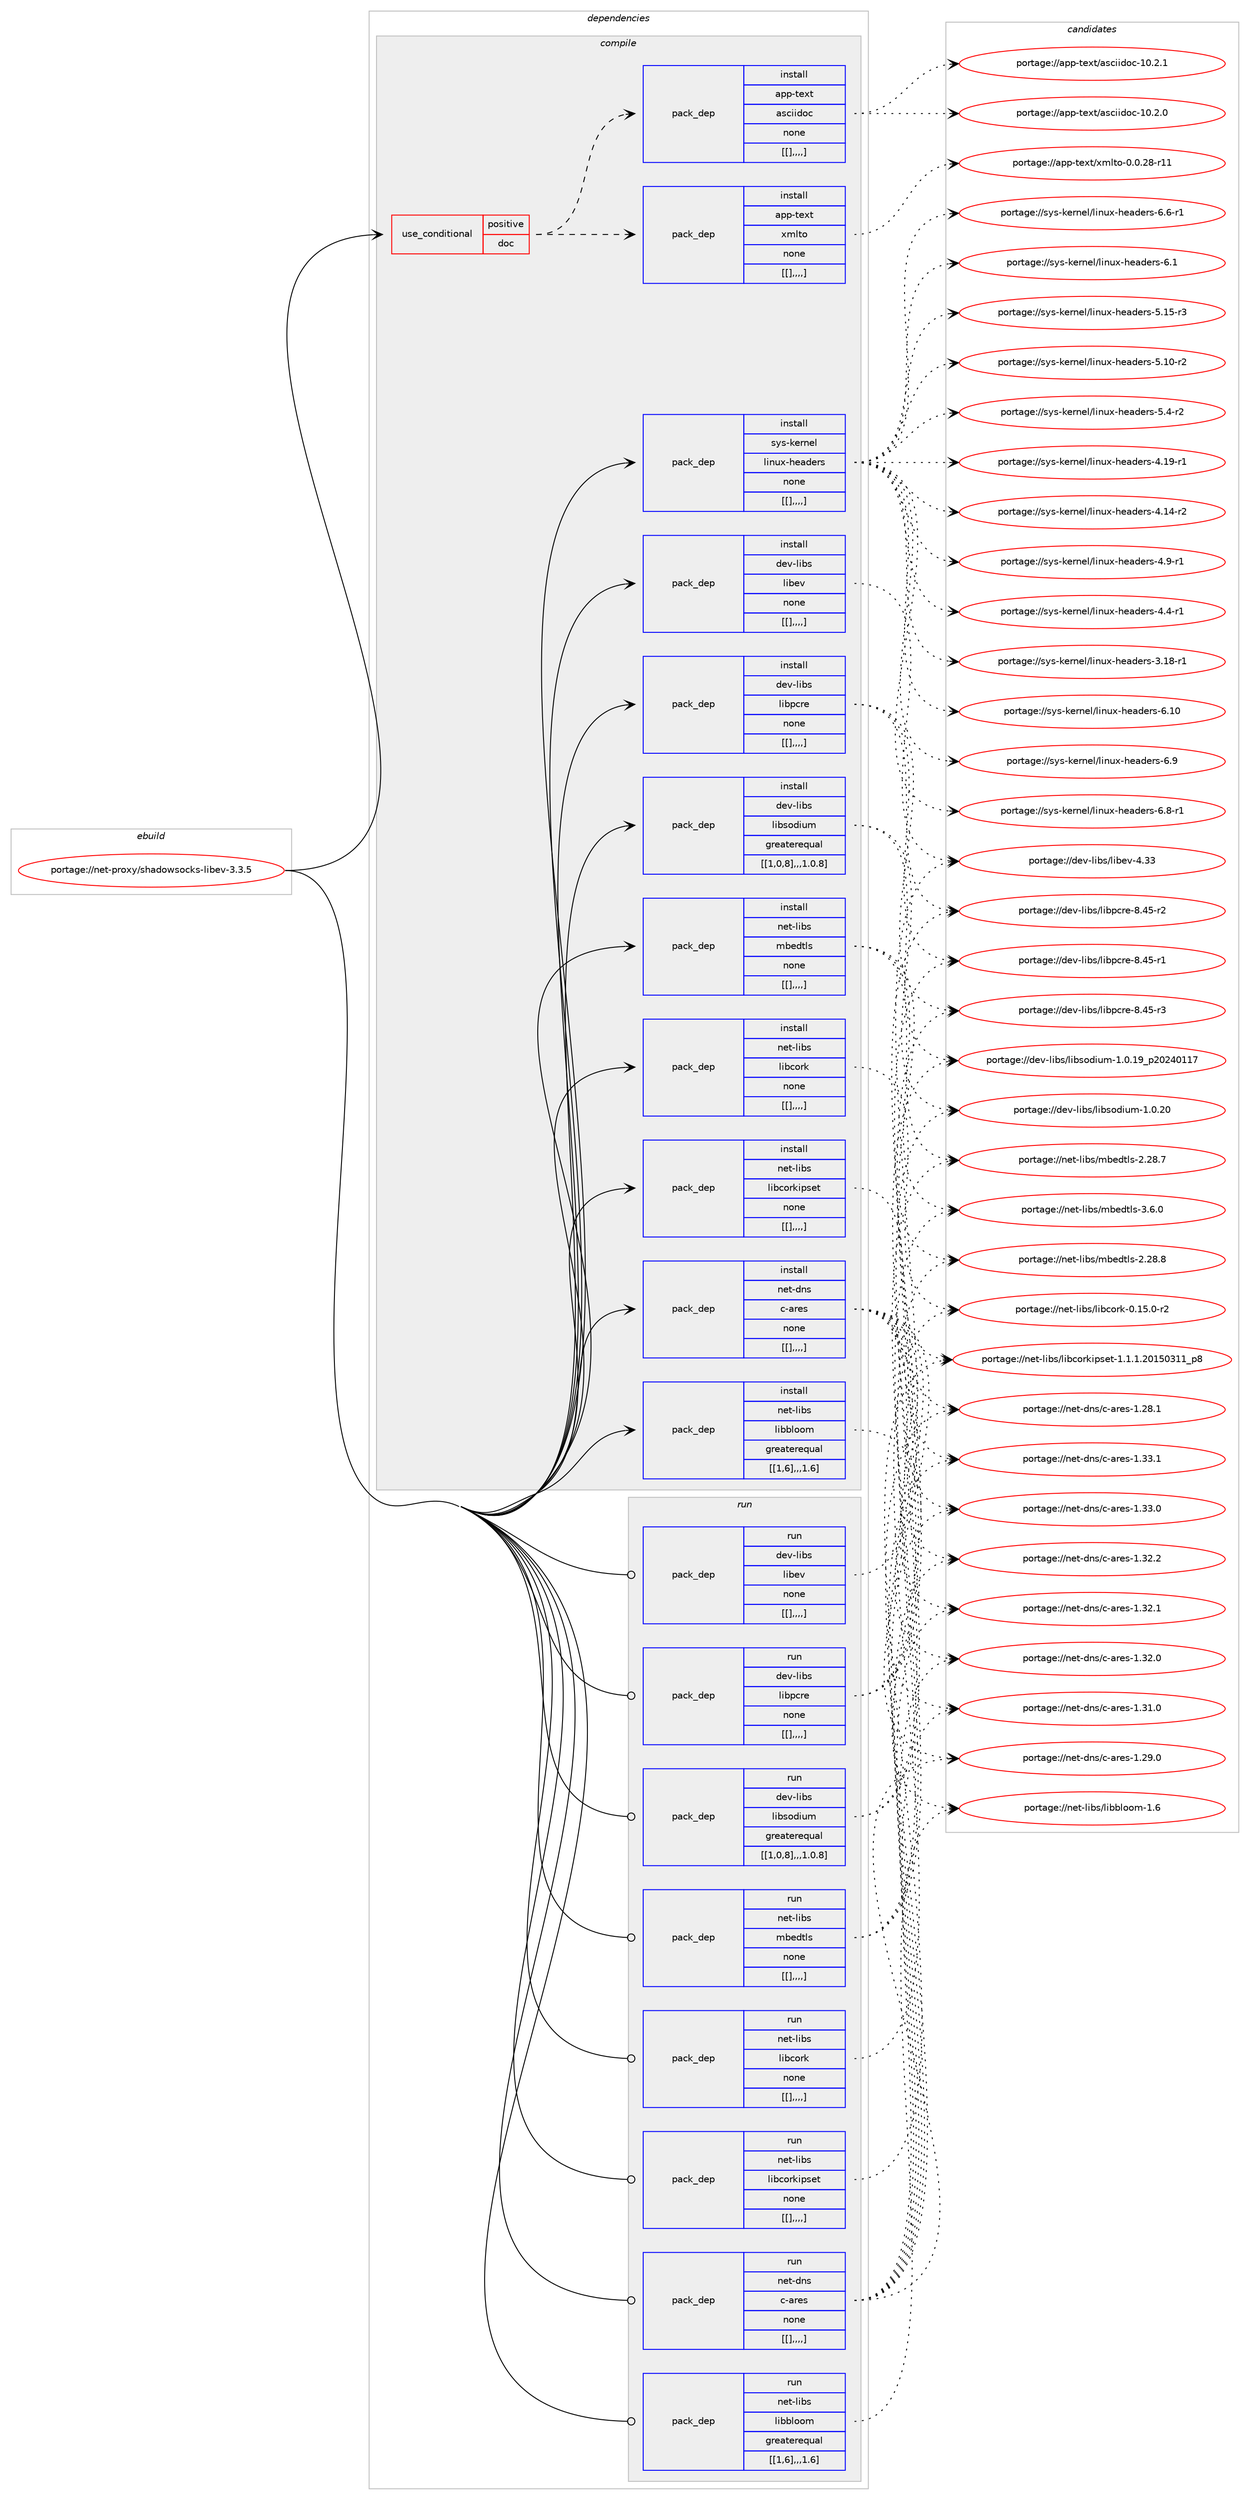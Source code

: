 digraph prolog {

# *************
# Graph options
# *************

newrank=true;
concentrate=true;
compound=true;
graph [rankdir=LR,fontname=Helvetica,fontsize=10,ranksep=1.5];#, ranksep=2.5, nodesep=0.2];
edge  [arrowhead=vee];
node  [fontname=Helvetica,fontsize=10];

# **********
# The ebuild
# **********

subgraph cluster_leftcol {
color=gray;
label=<<i>ebuild</i>>;
id [label="portage://net-proxy/shadowsocks-libev-3.3.5", color=red, width=4, href="../net-proxy/shadowsocks-libev-3.3.5.svg"];
}

# ****************
# The dependencies
# ****************

subgraph cluster_midcol {
color=gray;
label=<<i>dependencies</i>>;
subgraph cluster_compile {
fillcolor="#eeeeee";
style=filled;
label=<<i>compile</i>>;
subgraph cond105556 {
dependency400933 [label=<<TABLE BORDER="0" CELLBORDER="1" CELLSPACING="0" CELLPADDING="4"><TR><TD ROWSPAN="3" CELLPADDING="10">use_conditional</TD></TR><TR><TD>positive</TD></TR><TR><TD>doc</TD></TR></TABLE>>, shape=none, color=red];
subgraph pack292451 {
dependency400934 [label=<<TABLE BORDER="0" CELLBORDER="1" CELLSPACING="0" CELLPADDING="4" WIDTH="220"><TR><TD ROWSPAN="6" CELLPADDING="30">pack_dep</TD></TR><TR><TD WIDTH="110">install</TD></TR><TR><TD>app-text</TD></TR><TR><TD>asciidoc</TD></TR><TR><TD>none</TD></TR><TR><TD>[[],,,,]</TD></TR></TABLE>>, shape=none, color=blue];
}
dependency400933:e -> dependency400934:w [weight=20,style="dashed",arrowhead="vee"];
subgraph pack292452 {
dependency400935 [label=<<TABLE BORDER="0" CELLBORDER="1" CELLSPACING="0" CELLPADDING="4" WIDTH="220"><TR><TD ROWSPAN="6" CELLPADDING="30">pack_dep</TD></TR><TR><TD WIDTH="110">install</TD></TR><TR><TD>app-text</TD></TR><TR><TD>xmlto</TD></TR><TR><TD>none</TD></TR><TR><TD>[[],,,,]</TD></TR></TABLE>>, shape=none, color=blue];
}
dependency400933:e -> dependency400935:w [weight=20,style="dashed",arrowhead="vee"];
}
id:e -> dependency400933:w [weight=20,style="solid",arrowhead="vee"];
subgraph pack292453 {
dependency400936 [label=<<TABLE BORDER="0" CELLBORDER="1" CELLSPACING="0" CELLPADDING="4" WIDTH="220"><TR><TD ROWSPAN="6" CELLPADDING="30">pack_dep</TD></TR><TR><TD WIDTH="110">install</TD></TR><TR><TD>dev-libs</TD></TR><TR><TD>libev</TD></TR><TR><TD>none</TD></TR><TR><TD>[[],,,,]</TD></TR></TABLE>>, shape=none, color=blue];
}
id:e -> dependency400936:w [weight=20,style="solid",arrowhead="vee"];
subgraph pack292454 {
dependency400937 [label=<<TABLE BORDER="0" CELLBORDER="1" CELLSPACING="0" CELLPADDING="4" WIDTH="220"><TR><TD ROWSPAN="6" CELLPADDING="30">pack_dep</TD></TR><TR><TD WIDTH="110">install</TD></TR><TR><TD>dev-libs</TD></TR><TR><TD>libpcre</TD></TR><TR><TD>none</TD></TR><TR><TD>[[],,,,]</TD></TR></TABLE>>, shape=none, color=blue];
}
id:e -> dependency400937:w [weight=20,style="solid",arrowhead="vee"];
subgraph pack292455 {
dependency400938 [label=<<TABLE BORDER="0" CELLBORDER="1" CELLSPACING="0" CELLPADDING="4" WIDTH="220"><TR><TD ROWSPAN="6" CELLPADDING="30">pack_dep</TD></TR><TR><TD WIDTH="110">install</TD></TR><TR><TD>dev-libs</TD></TR><TR><TD>libsodium</TD></TR><TR><TD>greaterequal</TD></TR><TR><TD>[[1,0,8],,,1.0.8]</TD></TR></TABLE>>, shape=none, color=blue];
}
id:e -> dependency400938:w [weight=20,style="solid",arrowhead="vee"];
subgraph pack292456 {
dependency400939 [label=<<TABLE BORDER="0" CELLBORDER="1" CELLSPACING="0" CELLPADDING="4" WIDTH="220"><TR><TD ROWSPAN="6" CELLPADDING="30">pack_dep</TD></TR><TR><TD WIDTH="110">install</TD></TR><TR><TD>net-dns</TD></TR><TR><TD>c-ares</TD></TR><TR><TD>none</TD></TR><TR><TD>[[],,,,]</TD></TR></TABLE>>, shape=none, color=blue];
}
id:e -> dependency400939:w [weight=20,style="solid",arrowhead="vee"];
subgraph pack292457 {
dependency400940 [label=<<TABLE BORDER="0" CELLBORDER="1" CELLSPACING="0" CELLPADDING="4" WIDTH="220"><TR><TD ROWSPAN="6" CELLPADDING="30">pack_dep</TD></TR><TR><TD WIDTH="110">install</TD></TR><TR><TD>net-libs</TD></TR><TR><TD>libbloom</TD></TR><TR><TD>greaterequal</TD></TR><TR><TD>[[1,6],,,1.6]</TD></TR></TABLE>>, shape=none, color=blue];
}
id:e -> dependency400940:w [weight=20,style="solid",arrowhead="vee"];
subgraph pack292458 {
dependency400941 [label=<<TABLE BORDER="0" CELLBORDER="1" CELLSPACING="0" CELLPADDING="4" WIDTH="220"><TR><TD ROWSPAN="6" CELLPADDING="30">pack_dep</TD></TR><TR><TD WIDTH="110">install</TD></TR><TR><TD>net-libs</TD></TR><TR><TD>libcork</TD></TR><TR><TD>none</TD></TR><TR><TD>[[],,,,]</TD></TR></TABLE>>, shape=none, color=blue];
}
id:e -> dependency400941:w [weight=20,style="solid",arrowhead="vee"];
subgraph pack292459 {
dependency400942 [label=<<TABLE BORDER="0" CELLBORDER="1" CELLSPACING="0" CELLPADDING="4" WIDTH="220"><TR><TD ROWSPAN="6" CELLPADDING="30">pack_dep</TD></TR><TR><TD WIDTH="110">install</TD></TR><TR><TD>net-libs</TD></TR><TR><TD>libcorkipset</TD></TR><TR><TD>none</TD></TR><TR><TD>[[],,,,]</TD></TR></TABLE>>, shape=none, color=blue];
}
id:e -> dependency400942:w [weight=20,style="solid",arrowhead="vee"];
subgraph pack292460 {
dependency400943 [label=<<TABLE BORDER="0" CELLBORDER="1" CELLSPACING="0" CELLPADDING="4" WIDTH="220"><TR><TD ROWSPAN="6" CELLPADDING="30">pack_dep</TD></TR><TR><TD WIDTH="110">install</TD></TR><TR><TD>net-libs</TD></TR><TR><TD>mbedtls</TD></TR><TR><TD>none</TD></TR><TR><TD>[[],,,,]</TD></TR></TABLE>>, shape=none, color=blue];
}
id:e -> dependency400943:w [weight=20,style="solid",arrowhead="vee"];
subgraph pack292461 {
dependency400944 [label=<<TABLE BORDER="0" CELLBORDER="1" CELLSPACING="0" CELLPADDING="4" WIDTH="220"><TR><TD ROWSPAN="6" CELLPADDING="30">pack_dep</TD></TR><TR><TD WIDTH="110">install</TD></TR><TR><TD>sys-kernel</TD></TR><TR><TD>linux-headers</TD></TR><TR><TD>none</TD></TR><TR><TD>[[],,,,]</TD></TR></TABLE>>, shape=none, color=blue];
}
id:e -> dependency400944:w [weight=20,style="solid",arrowhead="vee"];
}
subgraph cluster_compileandrun {
fillcolor="#eeeeee";
style=filled;
label=<<i>compile and run</i>>;
}
subgraph cluster_run {
fillcolor="#eeeeee";
style=filled;
label=<<i>run</i>>;
subgraph pack292462 {
dependency400945 [label=<<TABLE BORDER="0" CELLBORDER="1" CELLSPACING="0" CELLPADDING="4" WIDTH="220"><TR><TD ROWSPAN="6" CELLPADDING="30">pack_dep</TD></TR><TR><TD WIDTH="110">run</TD></TR><TR><TD>dev-libs</TD></TR><TR><TD>libev</TD></TR><TR><TD>none</TD></TR><TR><TD>[[],,,,]</TD></TR></TABLE>>, shape=none, color=blue];
}
id:e -> dependency400945:w [weight=20,style="solid",arrowhead="odot"];
subgraph pack292463 {
dependency400946 [label=<<TABLE BORDER="0" CELLBORDER="1" CELLSPACING="0" CELLPADDING="4" WIDTH="220"><TR><TD ROWSPAN="6" CELLPADDING="30">pack_dep</TD></TR><TR><TD WIDTH="110">run</TD></TR><TR><TD>dev-libs</TD></TR><TR><TD>libpcre</TD></TR><TR><TD>none</TD></TR><TR><TD>[[],,,,]</TD></TR></TABLE>>, shape=none, color=blue];
}
id:e -> dependency400946:w [weight=20,style="solid",arrowhead="odot"];
subgraph pack292464 {
dependency400947 [label=<<TABLE BORDER="0" CELLBORDER="1" CELLSPACING="0" CELLPADDING="4" WIDTH="220"><TR><TD ROWSPAN="6" CELLPADDING="30">pack_dep</TD></TR><TR><TD WIDTH="110">run</TD></TR><TR><TD>dev-libs</TD></TR><TR><TD>libsodium</TD></TR><TR><TD>greaterequal</TD></TR><TR><TD>[[1,0,8],,,1.0.8]</TD></TR></TABLE>>, shape=none, color=blue];
}
id:e -> dependency400947:w [weight=20,style="solid",arrowhead="odot"];
subgraph pack292465 {
dependency400948 [label=<<TABLE BORDER="0" CELLBORDER="1" CELLSPACING="0" CELLPADDING="4" WIDTH="220"><TR><TD ROWSPAN="6" CELLPADDING="30">pack_dep</TD></TR><TR><TD WIDTH="110">run</TD></TR><TR><TD>net-dns</TD></TR><TR><TD>c-ares</TD></TR><TR><TD>none</TD></TR><TR><TD>[[],,,,]</TD></TR></TABLE>>, shape=none, color=blue];
}
id:e -> dependency400948:w [weight=20,style="solid",arrowhead="odot"];
subgraph pack292466 {
dependency400949 [label=<<TABLE BORDER="0" CELLBORDER="1" CELLSPACING="0" CELLPADDING="4" WIDTH="220"><TR><TD ROWSPAN="6" CELLPADDING="30">pack_dep</TD></TR><TR><TD WIDTH="110">run</TD></TR><TR><TD>net-libs</TD></TR><TR><TD>libbloom</TD></TR><TR><TD>greaterequal</TD></TR><TR><TD>[[1,6],,,1.6]</TD></TR></TABLE>>, shape=none, color=blue];
}
id:e -> dependency400949:w [weight=20,style="solid",arrowhead="odot"];
subgraph pack292467 {
dependency400950 [label=<<TABLE BORDER="0" CELLBORDER="1" CELLSPACING="0" CELLPADDING="4" WIDTH="220"><TR><TD ROWSPAN="6" CELLPADDING="30">pack_dep</TD></TR><TR><TD WIDTH="110">run</TD></TR><TR><TD>net-libs</TD></TR><TR><TD>libcork</TD></TR><TR><TD>none</TD></TR><TR><TD>[[],,,,]</TD></TR></TABLE>>, shape=none, color=blue];
}
id:e -> dependency400950:w [weight=20,style="solid",arrowhead="odot"];
subgraph pack292468 {
dependency400951 [label=<<TABLE BORDER="0" CELLBORDER="1" CELLSPACING="0" CELLPADDING="4" WIDTH="220"><TR><TD ROWSPAN="6" CELLPADDING="30">pack_dep</TD></TR><TR><TD WIDTH="110">run</TD></TR><TR><TD>net-libs</TD></TR><TR><TD>libcorkipset</TD></TR><TR><TD>none</TD></TR><TR><TD>[[],,,,]</TD></TR></TABLE>>, shape=none, color=blue];
}
id:e -> dependency400951:w [weight=20,style="solid",arrowhead="odot"];
subgraph pack292469 {
dependency400952 [label=<<TABLE BORDER="0" CELLBORDER="1" CELLSPACING="0" CELLPADDING="4" WIDTH="220"><TR><TD ROWSPAN="6" CELLPADDING="30">pack_dep</TD></TR><TR><TD WIDTH="110">run</TD></TR><TR><TD>net-libs</TD></TR><TR><TD>mbedtls</TD></TR><TR><TD>none</TD></TR><TR><TD>[[],,,,]</TD></TR></TABLE>>, shape=none, color=blue];
}
id:e -> dependency400952:w [weight=20,style="solid",arrowhead="odot"];
}
}

# **************
# The candidates
# **************

subgraph cluster_choices {
rank=same;
color=gray;
label=<<i>candidates</i>>;

subgraph choice292451 {
color=black;
nodesep=1;
choice97112112451161011201164797115991051051001119945494846504649 [label="portage://app-text/asciidoc-10.2.1", color=red, width=4,href="../app-text/asciidoc-10.2.1.svg"];
choice97112112451161011201164797115991051051001119945494846504648 [label="portage://app-text/asciidoc-10.2.0", color=red, width=4,href="../app-text/asciidoc-10.2.0.svg"];
dependency400934:e -> choice97112112451161011201164797115991051051001119945494846504649:w [style=dotted,weight="100"];
dependency400934:e -> choice97112112451161011201164797115991051051001119945494846504648:w [style=dotted,weight="100"];
}
subgraph choice292452 {
color=black;
nodesep=1;
choice97112112451161011201164712010910811611145484648465056451144949 [label="portage://app-text/xmlto-0.0.28-r11", color=red, width=4,href="../app-text/xmlto-0.0.28-r11.svg"];
dependency400935:e -> choice97112112451161011201164712010910811611145484648465056451144949:w [style=dotted,weight="100"];
}
subgraph choice292453 {
color=black;
nodesep=1;
choice100101118451081059811547108105981011184552465151 [label="portage://dev-libs/libev-4.33", color=red, width=4,href="../dev-libs/libev-4.33.svg"];
dependency400936:e -> choice100101118451081059811547108105981011184552465151:w [style=dotted,weight="100"];
}
subgraph choice292454 {
color=black;
nodesep=1;
choice100101118451081059811547108105981129911410145564652534511451 [label="portage://dev-libs/libpcre-8.45-r3", color=red, width=4,href="../dev-libs/libpcre-8.45-r3.svg"];
choice100101118451081059811547108105981129911410145564652534511450 [label="portage://dev-libs/libpcre-8.45-r2", color=red, width=4,href="../dev-libs/libpcre-8.45-r2.svg"];
choice100101118451081059811547108105981129911410145564652534511449 [label="portage://dev-libs/libpcre-8.45-r1", color=red, width=4,href="../dev-libs/libpcre-8.45-r1.svg"];
dependency400937:e -> choice100101118451081059811547108105981129911410145564652534511451:w [style=dotted,weight="100"];
dependency400937:e -> choice100101118451081059811547108105981129911410145564652534511450:w [style=dotted,weight="100"];
dependency400937:e -> choice100101118451081059811547108105981129911410145564652534511449:w [style=dotted,weight="100"];
}
subgraph choice292455 {
color=black;
nodesep=1;
choice1001011184510810598115471081059811511110010511710945494648465048 [label="portage://dev-libs/libsodium-1.0.20", color=red, width=4,href="../dev-libs/libsodium-1.0.20.svg"];
choice1001011184510810598115471081059811511110010511710945494648464957951125048505248494955 [label="portage://dev-libs/libsodium-1.0.19_p20240117", color=red, width=4,href="../dev-libs/libsodium-1.0.19_p20240117.svg"];
dependency400938:e -> choice1001011184510810598115471081059811511110010511710945494648465048:w [style=dotted,weight="100"];
dependency400938:e -> choice1001011184510810598115471081059811511110010511710945494648464957951125048505248494955:w [style=dotted,weight="100"];
}
subgraph choice292456 {
color=black;
nodesep=1;
choice110101116451001101154799459711410111545494651514649 [label="portage://net-dns/c-ares-1.33.1", color=red, width=4,href="../net-dns/c-ares-1.33.1.svg"];
choice110101116451001101154799459711410111545494651514648 [label="portage://net-dns/c-ares-1.33.0", color=red, width=4,href="../net-dns/c-ares-1.33.0.svg"];
choice110101116451001101154799459711410111545494651504650 [label="portage://net-dns/c-ares-1.32.2", color=red, width=4,href="../net-dns/c-ares-1.32.2.svg"];
choice110101116451001101154799459711410111545494651504649 [label="portage://net-dns/c-ares-1.32.1", color=red, width=4,href="../net-dns/c-ares-1.32.1.svg"];
choice110101116451001101154799459711410111545494651504648 [label="portage://net-dns/c-ares-1.32.0", color=red, width=4,href="../net-dns/c-ares-1.32.0.svg"];
choice110101116451001101154799459711410111545494651494648 [label="portage://net-dns/c-ares-1.31.0", color=red, width=4,href="../net-dns/c-ares-1.31.0.svg"];
choice110101116451001101154799459711410111545494650574648 [label="portage://net-dns/c-ares-1.29.0", color=red, width=4,href="../net-dns/c-ares-1.29.0.svg"];
choice110101116451001101154799459711410111545494650564649 [label="portage://net-dns/c-ares-1.28.1", color=red, width=4,href="../net-dns/c-ares-1.28.1.svg"];
dependency400939:e -> choice110101116451001101154799459711410111545494651514649:w [style=dotted,weight="100"];
dependency400939:e -> choice110101116451001101154799459711410111545494651514648:w [style=dotted,weight="100"];
dependency400939:e -> choice110101116451001101154799459711410111545494651504650:w [style=dotted,weight="100"];
dependency400939:e -> choice110101116451001101154799459711410111545494651504649:w [style=dotted,weight="100"];
dependency400939:e -> choice110101116451001101154799459711410111545494651504648:w [style=dotted,weight="100"];
dependency400939:e -> choice110101116451001101154799459711410111545494651494648:w [style=dotted,weight="100"];
dependency400939:e -> choice110101116451001101154799459711410111545494650574648:w [style=dotted,weight="100"];
dependency400939:e -> choice110101116451001101154799459711410111545494650564649:w [style=dotted,weight="100"];
}
subgraph choice292457 {
color=black;
nodesep=1;
choice110101116451081059811547108105989810811111110945494654 [label="portage://net-libs/libbloom-1.6", color=red, width=4,href="../net-libs/libbloom-1.6.svg"];
dependency400940:e -> choice110101116451081059811547108105989810811111110945494654:w [style=dotted,weight="100"];
}
subgraph choice292458 {
color=black;
nodesep=1;
choice1101011164510810598115471081059899111114107454846495346484511450 [label="portage://net-libs/libcork-0.15.0-r2", color=red, width=4,href="../net-libs/libcork-0.15.0-r2.svg"];
dependency400941:e -> choice1101011164510810598115471081059899111114107454846495346484511450:w [style=dotted,weight="100"];
}
subgraph choice292459 {
color=black;
nodesep=1;
choice11010111645108105981154710810598991111141071051121151011164549464946494650484953485149499511256 [label="portage://net-libs/libcorkipset-1.1.1.20150311_p8", color=red, width=4,href="../net-libs/libcorkipset-1.1.1.20150311_p8.svg"];
dependency400942:e -> choice11010111645108105981154710810598991111141071051121151011164549464946494650484953485149499511256:w [style=dotted,weight="100"];
}
subgraph choice292460 {
color=black;
nodesep=1;
choice11010111645108105981154710998101100116108115455146544648 [label="portage://net-libs/mbedtls-3.6.0", color=red, width=4,href="../net-libs/mbedtls-3.6.0.svg"];
choice1101011164510810598115471099810110011610811545504650564656 [label="portage://net-libs/mbedtls-2.28.8", color=red, width=4,href="../net-libs/mbedtls-2.28.8.svg"];
choice1101011164510810598115471099810110011610811545504650564655 [label="portage://net-libs/mbedtls-2.28.7", color=red, width=4,href="../net-libs/mbedtls-2.28.7.svg"];
dependency400943:e -> choice11010111645108105981154710998101100116108115455146544648:w [style=dotted,weight="100"];
dependency400943:e -> choice1101011164510810598115471099810110011610811545504650564656:w [style=dotted,weight="100"];
dependency400943:e -> choice1101011164510810598115471099810110011610811545504650564655:w [style=dotted,weight="100"];
}
subgraph choice292461 {
color=black;
nodesep=1;
choice115121115451071011141101011084710810511011712045104101971001011141154554464948 [label="portage://sys-kernel/linux-headers-6.10", color=red, width=4,href="../sys-kernel/linux-headers-6.10.svg"];
choice1151211154510710111411010110847108105110117120451041019710010111411545544657 [label="portage://sys-kernel/linux-headers-6.9", color=red, width=4,href="../sys-kernel/linux-headers-6.9.svg"];
choice11512111545107101114110101108471081051101171204510410197100101114115455446564511449 [label="portage://sys-kernel/linux-headers-6.8-r1", color=red, width=4,href="../sys-kernel/linux-headers-6.8-r1.svg"];
choice11512111545107101114110101108471081051101171204510410197100101114115455446544511449 [label="portage://sys-kernel/linux-headers-6.6-r1", color=red, width=4,href="../sys-kernel/linux-headers-6.6-r1.svg"];
choice1151211154510710111411010110847108105110117120451041019710010111411545544649 [label="portage://sys-kernel/linux-headers-6.1", color=red, width=4,href="../sys-kernel/linux-headers-6.1.svg"];
choice1151211154510710111411010110847108105110117120451041019710010111411545534649534511451 [label="portage://sys-kernel/linux-headers-5.15-r3", color=red, width=4,href="../sys-kernel/linux-headers-5.15-r3.svg"];
choice1151211154510710111411010110847108105110117120451041019710010111411545534649484511450 [label="portage://sys-kernel/linux-headers-5.10-r2", color=red, width=4,href="../sys-kernel/linux-headers-5.10-r2.svg"];
choice11512111545107101114110101108471081051101171204510410197100101114115455346524511450 [label="portage://sys-kernel/linux-headers-5.4-r2", color=red, width=4,href="../sys-kernel/linux-headers-5.4-r2.svg"];
choice1151211154510710111411010110847108105110117120451041019710010111411545524649574511449 [label="portage://sys-kernel/linux-headers-4.19-r1", color=red, width=4,href="../sys-kernel/linux-headers-4.19-r1.svg"];
choice1151211154510710111411010110847108105110117120451041019710010111411545524649524511450 [label="portage://sys-kernel/linux-headers-4.14-r2", color=red, width=4,href="../sys-kernel/linux-headers-4.14-r2.svg"];
choice11512111545107101114110101108471081051101171204510410197100101114115455246574511449 [label="portage://sys-kernel/linux-headers-4.9-r1", color=red, width=4,href="../sys-kernel/linux-headers-4.9-r1.svg"];
choice11512111545107101114110101108471081051101171204510410197100101114115455246524511449 [label="portage://sys-kernel/linux-headers-4.4-r1", color=red, width=4,href="../sys-kernel/linux-headers-4.4-r1.svg"];
choice1151211154510710111411010110847108105110117120451041019710010111411545514649564511449 [label="portage://sys-kernel/linux-headers-3.18-r1", color=red, width=4,href="../sys-kernel/linux-headers-3.18-r1.svg"];
dependency400944:e -> choice115121115451071011141101011084710810511011712045104101971001011141154554464948:w [style=dotted,weight="100"];
dependency400944:e -> choice1151211154510710111411010110847108105110117120451041019710010111411545544657:w [style=dotted,weight="100"];
dependency400944:e -> choice11512111545107101114110101108471081051101171204510410197100101114115455446564511449:w [style=dotted,weight="100"];
dependency400944:e -> choice11512111545107101114110101108471081051101171204510410197100101114115455446544511449:w [style=dotted,weight="100"];
dependency400944:e -> choice1151211154510710111411010110847108105110117120451041019710010111411545544649:w [style=dotted,weight="100"];
dependency400944:e -> choice1151211154510710111411010110847108105110117120451041019710010111411545534649534511451:w [style=dotted,weight="100"];
dependency400944:e -> choice1151211154510710111411010110847108105110117120451041019710010111411545534649484511450:w [style=dotted,weight="100"];
dependency400944:e -> choice11512111545107101114110101108471081051101171204510410197100101114115455346524511450:w [style=dotted,weight="100"];
dependency400944:e -> choice1151211154510710111411010110847108105110117120451041019710010111411545524649574511449:w [style=dotted,weight="100"];
dependency400944:e -> choice1151211154510710111411010110847108105110117120451041019710010111411545524649524511450:w [style=dotted,weight="100"];
dependency400944:e -> choice11512111545107101114110101108471081051101171204510410197100101114115455246574511449:w [style=dotted,weight="100"];
dependency400944:e -> choice11512111545107101114110101108471081051101171204510410197100101114115455246524511449:w [style=dotted,weight="100"];
dependency400944:e -> choice1151211154510710111411010110847108105110117120451041019710010111411545514649564511449:w [style=dotted,weight="100"];
}
subgraph choice292462 {
color=black;
nodesep=1;
choice100101118451081059811547108105981011184552465151 [label="portage://dev-libs/libev-4.33", color=red, width=4,href="../dev-libs/libev-4.33.svg"];
dependency400945:e -> choice100101118451081059811547108105981011184552465151:w [style=dotted,weight="100"];
}
subgraph choice292463 {
color=black;
nodesep=1;
choice100101118451081059811547108105981129911410145564652534511451 [label="portage://dev-libs/libpcre-8.45-r3", color=red, width=4,href="../dev-libs/libpcre-8.45-r3.svg"];
choice100101118451081059811547108105981129911410145564652534511450 [label="portage://dev-libs/libpcre-8.45-r2", color=red, width=4,href="../dev-libs/libpcre-8.45-r2.svg"];
choice100101118451081059811547108105981129911410145564652534511449 [label="portage://dev-libs/libpcre-8.45-r1", color=red, width=4,href="../dev-libs/libpcre-8.45-r1.svg"];
dependency400946:e -> choice100101118451081059811547108105981129911410145564652534511451:w [style=dotted,weight="100"];
dependency400946:e -> choice100101118451081059811547108105981129911410145564652534511450:w [style=dotted,weight="100"];
dependency400946:e -> choice100101118451081059811547108105981129911410145564652534511449:w [style=dotted,weight="100"];
}
subgraph choice292464 {
color=black;
nodesep=1;
choice1001011184510810598115471081059811511110010511710945494648465048 [label="portage://dev-libs/libsodium-1.0.20", color=red, width=4,href="../dev-libs/libsodium-1.0.20.svg"];
choice1001011184510810598115471081059811511110010511710945494648464957951125048505248494955 [label="portage://dev-libs/libsodium-1.0.19_p20240117", color=red, width=4,href="../dev-libs/libsodium-1.0.19_p20240117.svg"];
dependency400947:e -> choice1001011184510810598115471081059811511110010511710945494648465048:w [style=dotted,weight="100"];
dependency400947:e -> choice1001011184510810598115471081059811511110010511710945494648464957951125048505248494955:w [style=dotted,weight="100"];
}
subgraph choice292465 {
color=black;
nodesep=1;
choice110101116451001101154799459711410111545494651514649 [label="portage://net-dns/c-ares-1.33.1", color=red, width=4,href="../net-dns/c-ares-1.33.1.svg"];
choice110101116451001101154799459711410111545494651514648 [label="portage://net-dns/c-ares-1.33.0", color=red, width=4,href="../net-dns/c-ares-1.33.0.svg"];
choice110101116451001101154799459711410111545494651504650 [label="portage://net-dns/c-ares-1.32.2", color=red, width=4,href="../net-dns/c-ares-1.32.2.svg"];
choice110101116451001101154799459711410111545494651504649 [label="portage://net-dns/c-ares-1.32.1", color=red, width=4,href="../net-dns/c-ares-1.32.1.svg"];
choice110101116451001101154799459711410111545494651504648 [label="portage://net-dns/c-ares-1.32.0", color=red, width=4,href="../net-dns/c-ares-1.32.0.svg"];
choice110101116451001101154799459711410111545494651494648 [label="portage://net-dns/c-ares-1.31.0", color=red, width=4,href="../net-dns/c-ares-1.31.0.svg"];
choice110101116451001101154799459711410111545494650574648 [label="portage://net-dns/c-ares-1.29.0", color=red, width=4,href="../net-dns/c-ares-1.29.0.svg"];
choice110101116451001101154799459711410111545494650564649 [label="portage://net-dns/c-ares-1.28.1", color=red, width=4,href="../net-dns/c-ares-1.28.1.svg"];
dependency400948:e -> choice110101116451001101154799459711410111545494651514649:w [style=dotted,weight="100"];
dependency400948:e -> choice110101116451001101154799459711410111545494651514648:w [style=dotted,weight="100"];
dependency400948:e -> choice110101116451001101154799459711410111545494651504650:w [style=dotted,weight="100"];
dependency400948:e -> choice110101116451001101154799459711410111545494651504649:w [style=dotted,weight="100"];
dependency400948:e -> choice110101116451001101154799459711410111545494651504648:w [style=dotted,weight="100"];
dependency400948:e -> choice110101116451001101154799459711410111545494651494648:w [style=dotted,weight="100"];
dependency400948:e -> choice110101116451001101154799459711410111545494650574648:w [style=dotted,weight="100"];
dependency400948:e -> choice110101116451001101154799459711410111545494650564649:w [style=dotted,weight="100"];
}
subgraph choice292466 {
color=black;
nodesep=1;
choice110101116451081059811547108105989810811111110945494654 [label="portage://net-libs/libbloom-1.6", color=red, width=4,href="../net-libs/libbloom-1.6.svg"];
dependency400949:e -> choice110101116451081059811547108105989810811111110945494654:w [style=dotted,weight="100"];
}
subgraph choice292467 {
color=black;
nodesep=1;
choice1101011164510810598115471081059899111114107454846495346484511450 [label="portage://net-libs/libcork-0.15.0-r2", color=red, width=4,href="../net-libs/libcork-0.15.0-r2.svg"];
dependency400950:e -> choice1101011164510810598115471081059899111114107454846495346484511450:w [style=dotted,weight="100"];
}
subgraph choice292468 {
color=black;
nodesep=1;
choice11010111645108105981154710810598991111141071051121151011164549464946494650484953485149499511256 [label="portage://net-libs/libcorkipset-1.1.1.20150311_p8", color=red, width=4,href="../net-libs/libcorkipset-1.1.1.20150311_p8.svg"];
dependency400951:e -> choice11010111645108105981154710810598991111141071051121151011164549464946494650484953485149499511256:w [style=dotted,weight="100"];
}
subgraph choice292469 {
color=black;
nodesep=1;
choice11010111645108105981154710998101100116108115455146544648 [label="portage://net-libs/mbedtls-3.6.0", color=red, width=4,href="../net-libs/mbedtls-3.6.0.svg"];
choice1101011164510810598115471099810110011610811545504650564656 [label="portage://net-libs/mbedtls-2.28.8", color=red, width=4,href="../net-libs/mbedtls-2.28.8.svg"];
choice1101011164510810598115471099810110011610811545504650564655 [label="portage://net-libs/mbedtls-2.28.7", color=red, width=4,href="../net-libs/mbedtls-2.28.7.svg"];
dependency400952:e -> choice11010111645108105981154710998101100116108115455146544648:w [style=dotted,weight="100"];
dependency400952:e -> choice1101011164510810598115471099810110011610811545504650564656:w [style=dotted,weight="100"];
dependency400952:e -> choice1101011164510810598115471099810110011610811545504650564655:w [style=dotted,weight="100"];
}
}

}
